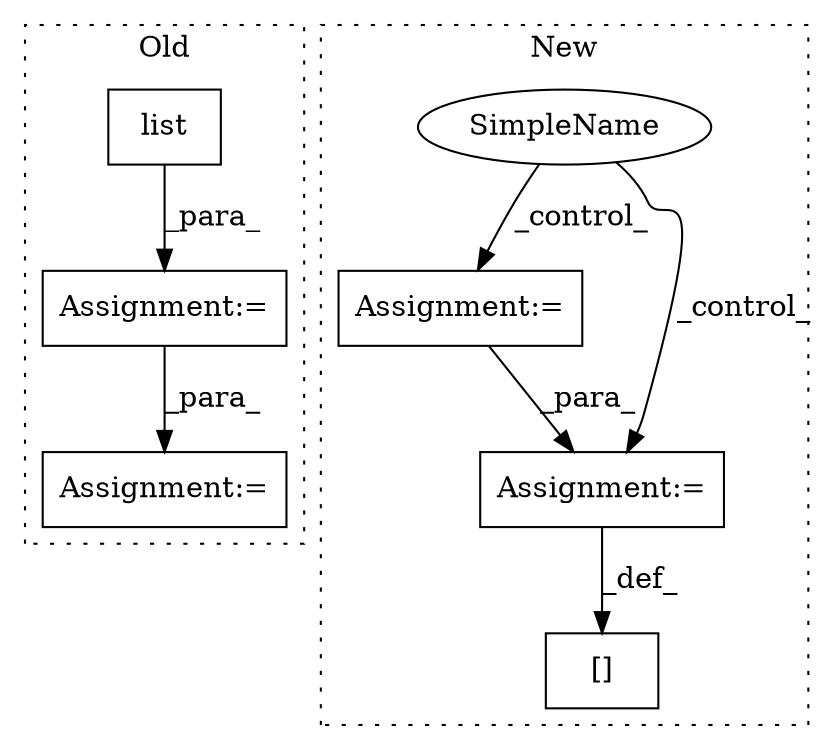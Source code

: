 digraph G {
subgraph cluster0 {
1 [label="list" a="32" s="586,609" l="5,1" shape="box"];
3 [label="Assignment:=" a="7" s="661" l="1" shape="box"];
4 [label="Assignment:=" a="7" s="585" l="1" shape="box"];
label = "Old";
style="dotted";
}
subgraph cluster1 {
2 [label="[]" a="2" s="2313,2339" l="8,1" shape="box"];
5 [label="Assignment:=" a="7" s="2153" l="23" shape="box"];
6 [label="Assignment:=" a="7" s="2340" l="1" shape="box"];
7 [label="SimpleName" a="42" s="" l="" shape="ellipse"];
label = "New";
style="dotted";
}
1 -> 4 [label="_para_"];
4 -> 3 [label="_para_"];
5 -> 6 [label="_para_"];
6 -> 2 [label="_def_"];
7 -> 6 [label="_control_"];
7 -> 5 [label="_control_"];
}